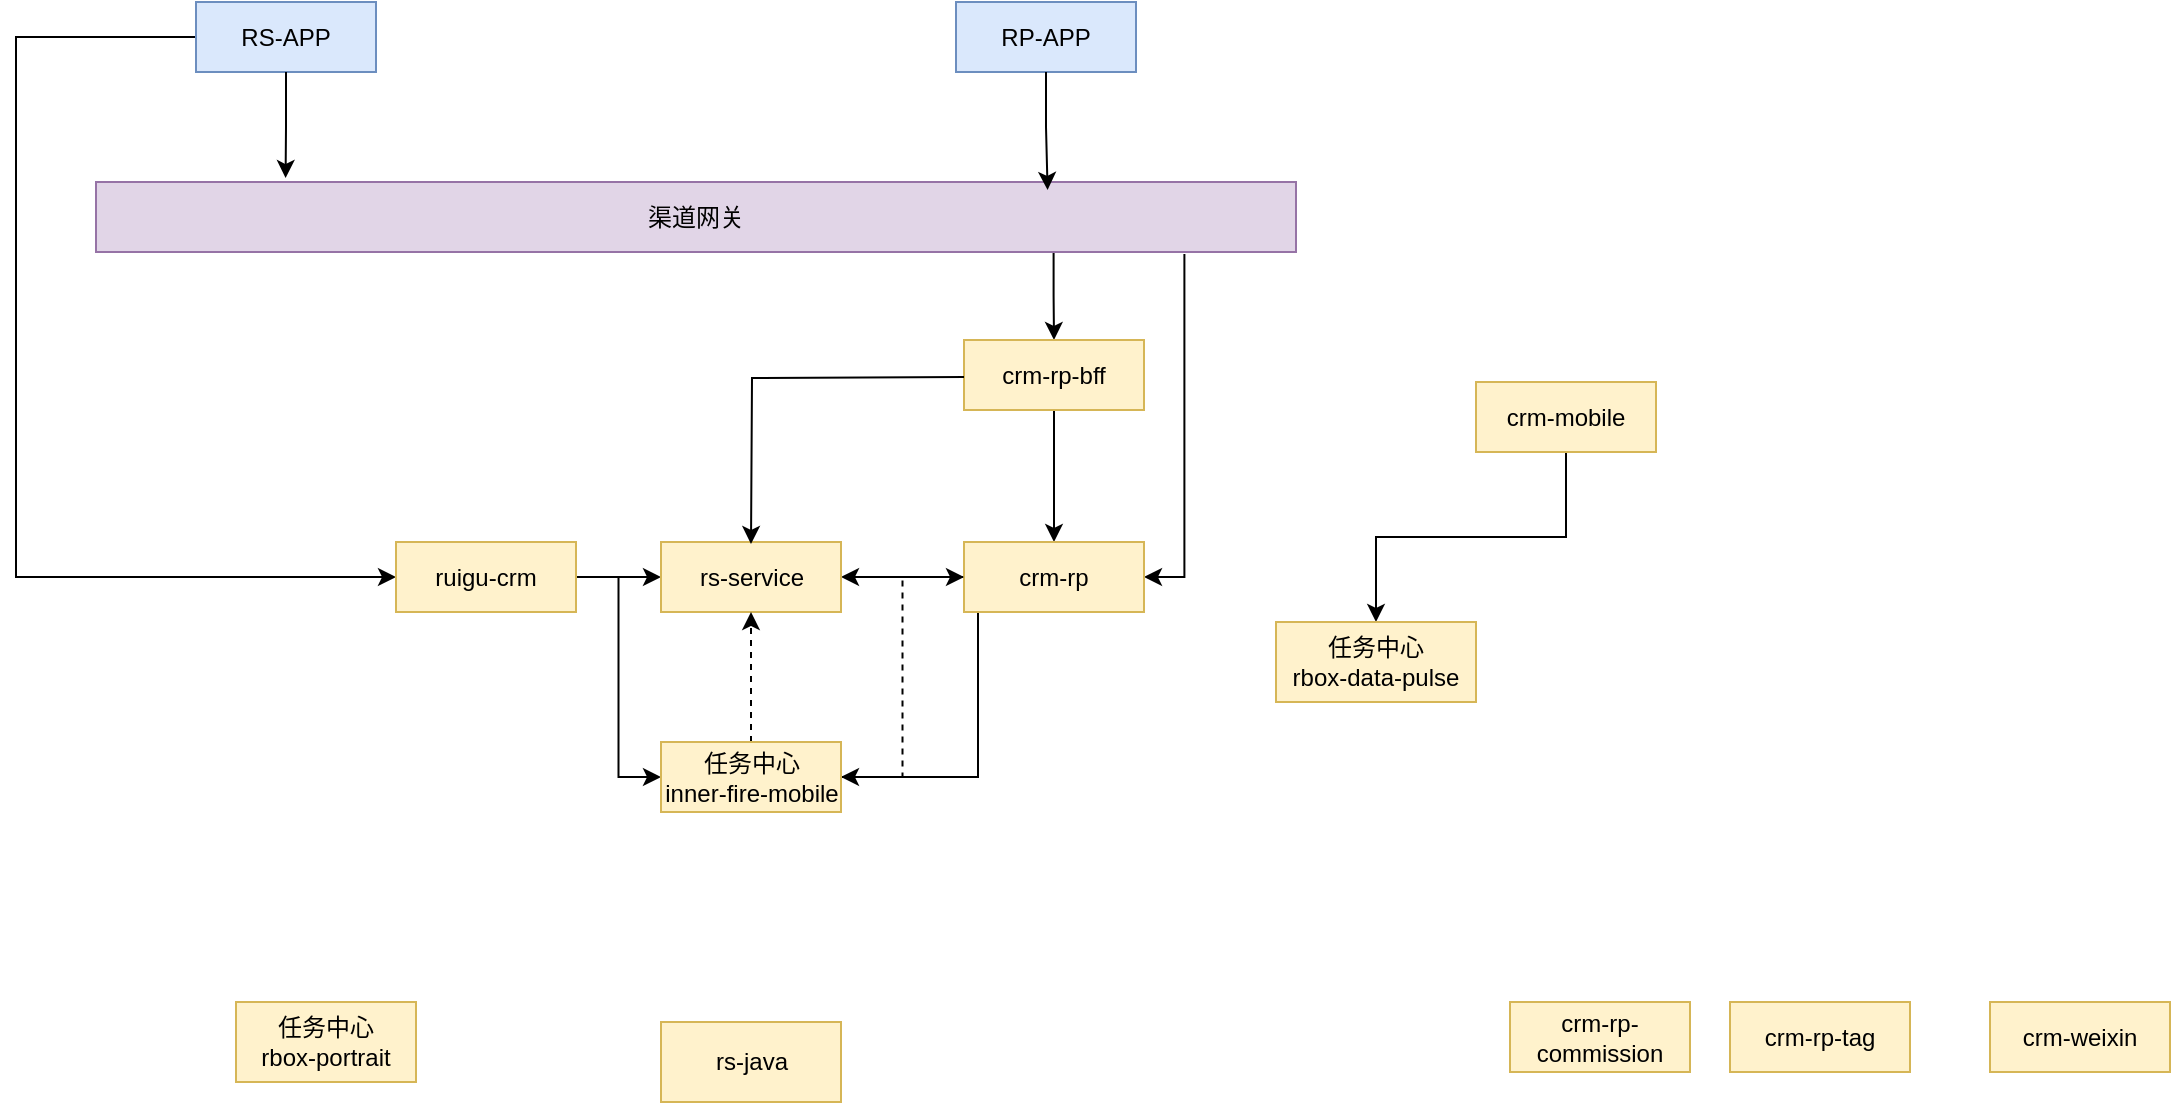 <mxfile version="27.0.6">
  <diagram name="第 1 页" id="iWPxshPIMEVbpGWWCTj_">
    <mxGraphModel dx="1179" dy="794" grid="1" gridSize="10" guides="1" tooltips="1" connect="1" arrows="1" fold="1" page="1" pageScale="1" pageWidth="827" pageHeight="1169" math="1" shadow="0">
      <root>
        <mxCell id="0" />
        <mxCell id="1" parent="0" />
        <mxCell id="PsItqs-l9x2g7-KIEnPt-12" style="edgeStyle=orthogonalEdgeStyle;rounded=0;orthogonalLoop=1;jettySize=auto;html=1;entryX=0.5;entryY=0;entryDx=0;entryDy=0;exitX=0.798;exitY=0.886;exitDx=0;exitDy=0;exitPerimeter=0;" edge="1" parent="1" source="bJtqQ9VPk2n9-TVYa7WY-3" target="PsItqs-l9x2g7-KIEnPt-1">
          <mxGeometry relative="1" as="geometry" />
        </mxCell>
        <mxCell id="PsItqs-l9x2g7-KIEnPt-16" style="edgeStyle=orthogonalEdgeStyle;rounded=0;orthogonalLoop=1;jettySize=auto;html=1;entryX=1;entryY=0.5;entryDx=0;entryDy=0;exitX=0.907;exitY=1.029;exitDx=0;exitDy=0;exitPerimeter=0;" edge="1" parent="1" source="bJtqQ9VPk2n9-TVYa7WY-3" target="PsItqs-l9x2g7-KIEnPt-3">
          <mxGeometry relative="1" as="geometry">
            <Array as="points">
              <mxPoint x="664" y="418" />
            </Array>
          </mxGeometry>
        </mxCell>
        <mxCell id="bJtqQ9VPk2n9-TVYa7WY-3" value="渠道网关" style="rounded=0;whiteSpace=wrap;html=1;fillColor=#e1d5e7;strokeColor=#9673a6;fontFamily=Helvetica;labelBackgroundColor=none;fontSize=12;" parent="1" vertex="1">
          <mxGeometry x="120" y="220" width="600" height="35" as="geometry" />
        </mxCell>
        <mxCell id="PsItqs-l9x2g7-KIEnPt-45" style="edgeStyle=orthogonalEdgeStyle;rounded=0;orthogonalLoop=1;jettySize=auto;html=1;entryX=0;entryY=0.5;entryDx=0;entryDy=0;" edge="1" parent="1" source="bJtqQ9VPk2n9-TVYa7WY-15" target="PsItqs-l9x2g7-KIEnPt-4">
          <mxGeometry relative="1" as="geometry">
            <Array as="points">
              <mxPoint x="80" y="148" />
              <mxPoint x="80" y="418" />
            </Array>
          </mxGeometry>
        </mxCell>
        <mxCell id="bJtqQ9VPk2n9-TVYa7WY-15" value="RS-APP" style="rounded=0;whiteSpace=wrap;html=1;fillColor=#dae8fc;strokeColor=#6c8ebf;fontFamily=Helvetica;labelBackgroundColor=none;fontSize=12;" parent="1" vertex="1">
          <mxGeometry x="170" y="130" width="90" height="35" as="geometry" />
        </mxCell>
        <mxCell id="bJtqQ9VPk2n9-TVYa7WY-16" value="RP-APP" style="rounded=0;whiteSpace=wrap;html=1;fillColor=#dae8fc;strokeColor=#6c8ebf;fontFamily=Helvetica;labelBackgroundColor=none;fontSize=12;" parent="1" vertex="1">
          <mxGeometry x="550" y="130" width="90" height="35" as="geometry" />
        </mxCell>
        <mxCell id="PsItqs-l9x2g7-KIEnPt-13" style="edgeStyle=orthogonalEdgeStyle;rounded=0;orthogonalLoop=1;jettySize=auto;html=1;entryX=0.5;entryY=0;entryDx=0;entryDy=0;" edge="1" parent="1" source="PsItqs-l9x2g7-KIEnPt-1" target="PsItqs-l9x2g7-KIEnPt-3">
          <mxGeometry relative="1" as="geometry" />
        </mxCell>
        <mxCell id="PsItqs-l9x2g7-KIEnPt-1" value="crm-rp-bff" style="rounded=0;whiteSpace=wrap;html=1;fillColor=#fff2cc;strokeColor=#d6b656;fontFamily=Helvetica;labelBackgroundColor=none;fontSize=12;" vertex="1" parent="1">
          <mxGeometry x="554" y="299" width="90" height="35" as="geometry" />
        </mxCell>
        <mxCell id="PsItqs-l9x2g7-KIEnPt-39" style="edgeStyle=orthogonalEdgeStyle;rounded=0;orthogonalLoop=1;jettySize=auto;html=1;entryX=0.5;entryY=0;entryDx=0;entryDy=0;" edge="1" parent="1" source="PsItqs-l9x2g7-KIEnPt-2" target="PsItqs-l9x2g7-KIEnPt-11">
          <mxGeometry relative="1" as="geometry" />
        </mxCell>
        <mxCell id="PsItqs-l9x2g7-KIEnPt-2" value="crm-mobile" style="rounded=0;whiteSpace=wrap;html=1;fillColor=#fff2cc;strokeColor=#d6b656;fontFamily=Helvetica;labelBackgroundColor=none;fontSize=12;" vertex="1" parent="1">
          <mxGeometry x="810" y="320" width="90" height="35" as="geometry" />
        </mxCell>
        <mxCell id="PsItqs-l9x2g7-KIEnPt-23" style="edgeStyle=orthogonalEdgeStyle;rounded=0;orthogonalLoop=1;jettySize=auto;html=1;entryX=1;entryY=0.5;entryDx=0;entryDy=0;" edge="1" parent="1" source="PsItqs-l9x2g7-KIEnPt-3" target="PsItqs-l9x2g7-KIEnPt-5">
          <mxGeometry relative="1" as="geometry" />
        </mxCell>
        <mxCell id="PsItqs-l9x2g7-KIEnPt-35" style="edgeStyle=orthogonalEdgeStyle;rounded=0;orthogonalLoop=1;jettySize=auto;html=1;entryX=1;entryY=0.5;entryDx=0;entryDy=0;" edge="1" parent="1" target="PsItqs-l9x2g7-KIEnPt-25">
          <mxGeometry relative="1" as="geometry">
            <mxPoint x="561" y="434" as="sourcePoint" />
            <mxPoint x="468.5" y="517.5" as="targetPoint" />
            <Array as="points">
              <mxPoint x="561" y="518" />
            </Array>
          </mxGeometry>
        </mxCell>
        <mxCell id="PsItqs-l9x2g7-KIEnPt-3" value="crm-rp" style="rounded=0;whiteSpace=wrap;html=1;fillColor=#fff2cc;strokeColor=#d6b656;fontFamily=Helvetica;labelBackgroundColor=none;fontSize=12;" vertex="1" parent="1">
          <mxGeometry x="554" y="400" width="90" height="35" as="geometry" />
        </mxCell>
        <mxCell id="PsItqs-l9x2g7-KIEnPt-22" style="edgeStyle=orthogonalEdgeStyle;rounded=0;orthogonalLoop=1;jettySize=auto;html=1;entryX=0;entryY=0.5;entryDx=0;entryDy=0;" edge="1" parent="1" source="PsItqs-l9x2g7-KIEnPt-4" target="PsItqs-l9x2g7-KIEnPt-5">
          <mxGeometry relative="1" as="geometry" />
        </mxCell>
        <mxCell id="PsItqs-l9x2g7-KIEnPt-34" style="edgeStyle=orthogonalEdgeStyle;rounded=0;orthogonalLoop=1;jettySize=auto;html=1;entryX=0;entryY=0.5;entryDx=0;entryDy=0;" edge="1" parent="1" source="PsItqs-l9x2g7-KIEnPt-4" target="PsItqs-l9x2g7-KIEnPt-25">
          <mxGeometry relative="1" as="geometry" />
        </mxCell>
        <mxCell id="PsItqs-l9x2g7-KIEnPt-4" value="ruigu-crm" style="rounded=0;whiteSpace=wrap;html=1;fillColor=#fff2cc;strokeColor=#d6b656;fontFamily=Helvetica;labelBackgroundColor=none;fontSize=12;" vertex="1" parent="1">
          <mxGeometry x="270" y="400" width="90" height="35" as="geometry" />
        </mxCell>
        <mxCell id="PsItqs-l9x2g7-KIEnPt-5" value="rs-service" style="rounded=0;whiteSpace=wrap;html=1;fillColor=#fff2cc;strokeColor=#d6b656;fontFamily=Helvetica;labelBackgroundColor=none;fontSize=12;" vertex="1" parent="1">
          <mxGeometry x="402.5" y="400" width="90" height="35" as="geometry" />
        </mxCell>
        <mxCell id="PsItqs-l9x2g7-KIEnPt-6" value="crm-rp-tag" style="rounded=0;whiteSpace=wrap;html=1;fillColor=#fff2cc;strokeColor=#d6b656;fontFamily=Helvetica;labelBackgroundColor=none;fontSize=12;" vertex="1" parent="1">
          <mxGeometry x="937" y="630" width="90" height="35" as="geometry" />
        </mxCell>
        <mxCell id="PsItqs-l9x2g7-KIEnPt-7" value="crm-weixin" style="rounded=0;whiteSpace=wrap;html=1;fillColor=#fff2cc;strokeColor=#d6b656;fontFamily=Helvetica;labelBackgroundColor=none;fontSize=12;" vertex="1" parent="1">
          <mxGeometry x="1067" y="630" width="90" height="35" as="geometry" />
        </mxCell>
        <mxCell id="PsItqs-l9x2g7-KIEnPt-8" value="crm-rp-commission" style="rounded=0;whiteSpace=wrap;html=1;fillColor=#fff2cc;strokeColor=#d6b656;fontFamily=Helvetica;labelBackgroundColor=none;fontSize=12;" vertex="1" parent="1">
          <mxGeometry x="827" y="630" width="90" height="35" as="geometry" />
        </mxCell>
        <mxCell id="PsItqs-l9x2g7-KIEnPt-10" value="&lt;p&gt;&lt;span&gt;任务中心&lt;span&gt;&lt;br&gt;&lt;/span&gt;&lt;/span&gt;&lt;span&gt;rbox-portrait&lt;/span&gt;&lt;span&gt;&lt;/span&gt;&lt;/p&gt;" style="rounded=0;whiteSpace=wrap;html=1;fillColor=#fff2cc;strokeColor=#d6b656;align=center;verticalAlign=middle;fontFamily=Helvetica;fontSize=12;fontColor=default;labelBackgroundColor=none;" vertex="1" parent="1">
          <mxGeometry x="190" y="630" width="90" height="40" as="geometry" />
        </mxCell>
        <mxCell id="PsItqs-l9x2g7-KIEnPt-11" value="&lt;p&gt;&lt;span&gt;任务中心&lt;span&gt;&lt;br&gt;&lt;/span&gt;&lt;/span&gt;rbox-data-pulse&lt;/p&gt;" style="rounded=0;whiteSpace=wrap;html=1;fillColor=#fff2cc;strokeColor=#d6b656;align=center;verticalAlign=middle;fontFamily=Helvetica;fontSize=12;fontColor=default;labelBackgroundColor=none;" vertex="1" parent="1">
          <mxGeometry x="710" y="440" width="100" height="40" as="geometry" />
        </mxCell>
        <mxCell id="PsItqs-l9x2g7-KIEnPt-14" style="edgeStyle=orthogonalEdgeStyle;rounded=0;orthogonalLoop=1;jettySize=auto;html=1;entryX=0.5;entryY=0;entryDx=0;entryDy=0;" edge="1" parent="1">
          <mxGeometry relative="1" as="geometry">
            <mxPoint x="554" y="317.5" as="sourcePoint" />
            <mxPoint x="447.5" y="401" as="targetPoint" />
          </mxGeometry>
        </mxCell>
        <mxCell id="PsItqs-l9x2g7-KIEnPt-37" style="edgeStyle=orthogonalEdgeStyle;rounded=0;orthogonalLoop=1;jettySize=auto;html=1;entryX=0;entryY=0.5;entryDx=0;entryDy=0;dashed=1;" edge="1" parent="1" source="PsItqs-l9x2g7-KIEnPt-25" target="PsItqs-l9x2g7-KIEnPt-3">
          <mxGeometry relative="1" as="geometry" />
        </mxCell>
        <mxCell id="PsItqs-l9x2g7-KIEnPt-38" style="edgeStyle=orthogonalEdgeStyle;rounded=0;orthogonalLoop=1;jettySize=auto;html=1;entryX=0.5;entryY=1;entryDx=0;entryDy=0;dashed=1;" edge="1" parent="1" source="PsItqs-l9x2g7-KIEnPt-25" target="PsItqs-l9x2g7-KIEnPt-5">
          <mxGeometry relative="1" as="geometry" />
        </mxCell>
        <mxCell id="PsItqs-l9x2g7-KIEnPt-25" value="任务中心&lt;br&gt;&lt;span style=&quot;color: light-dark(rgb(0, 0, 0), rgb(255, 255, 255));&quot;&gt;inner-fire-mobile&lt;/span&gt;" style="rounded=0;whiteSpace=wrap;html=1;fillColor=#fff2cc;strokeColor=#d6b656;fontFamily=Helvetica;labelBackgroundColor=none;fontSize=12;" vertex="1" parent="1">
          <mxGeometry x="402.5" y="500" width="90" height="35" as="geometry" />
        </mxCell>
        <mxCell id="PsItqs-l9x2g7-KIEnPt-31" style="edgeStyle=orthogonalEdgeStyle;rounded=0;orthogonalLoop=1;jettySize=auto;html=1;entryX=0.158;entryY=-0.057;entryDx=0;entryDy=0;entryPerimeter=0;" edge="1" parent="1" source="bJtqQ9VPk2n9-TVYa7WY-15" target="bJtqQ9VPk2n9-TVYa7WY-3">
          <mxGeometry relative="1" as="geometry" />
        </mxCell>
        <mxCell id="PsItqs-l9x2g7-KIEnPt-33" style="edgeStyle=orthogonalEdgeStyle;rounded=0;orthogonalLoop=1;jettySize=auto;html=1;entryX=0.793;entryY=0.114;entryDx=0;entryDy=0;entryPerimeter=0;" edge="1" parent="1" source="bJtqQ9VPk2n9-TVYa7WY-16" target="bJtqQ9VPk2n9-TVYa7WY-3">
          <mxGeometry relative="1" as="geometry" />
        </mxCell>
        <mxCell id="PsItqs-l9x2g7-KIEnPt-43" value="&lt;p&gt;rs-java&lt;/p&gt;" style="rounded=0;whiteSpace=wrap;html=1;fillColor=#fff2cc;strokeColor=#d6b656;align=center;verticalAlign=middle;fontFamily=Helvetica;fontSize=12;fontColor=default;labelBackgroundColor=none;" vertex="1" parent="1">
          <mxGeometry x="402.5" y="640" width="90" height="40" as="geometry" />
        </mxCell>
      </root>
    </mxGraphModel>
  </diagram>
</mxfile>
